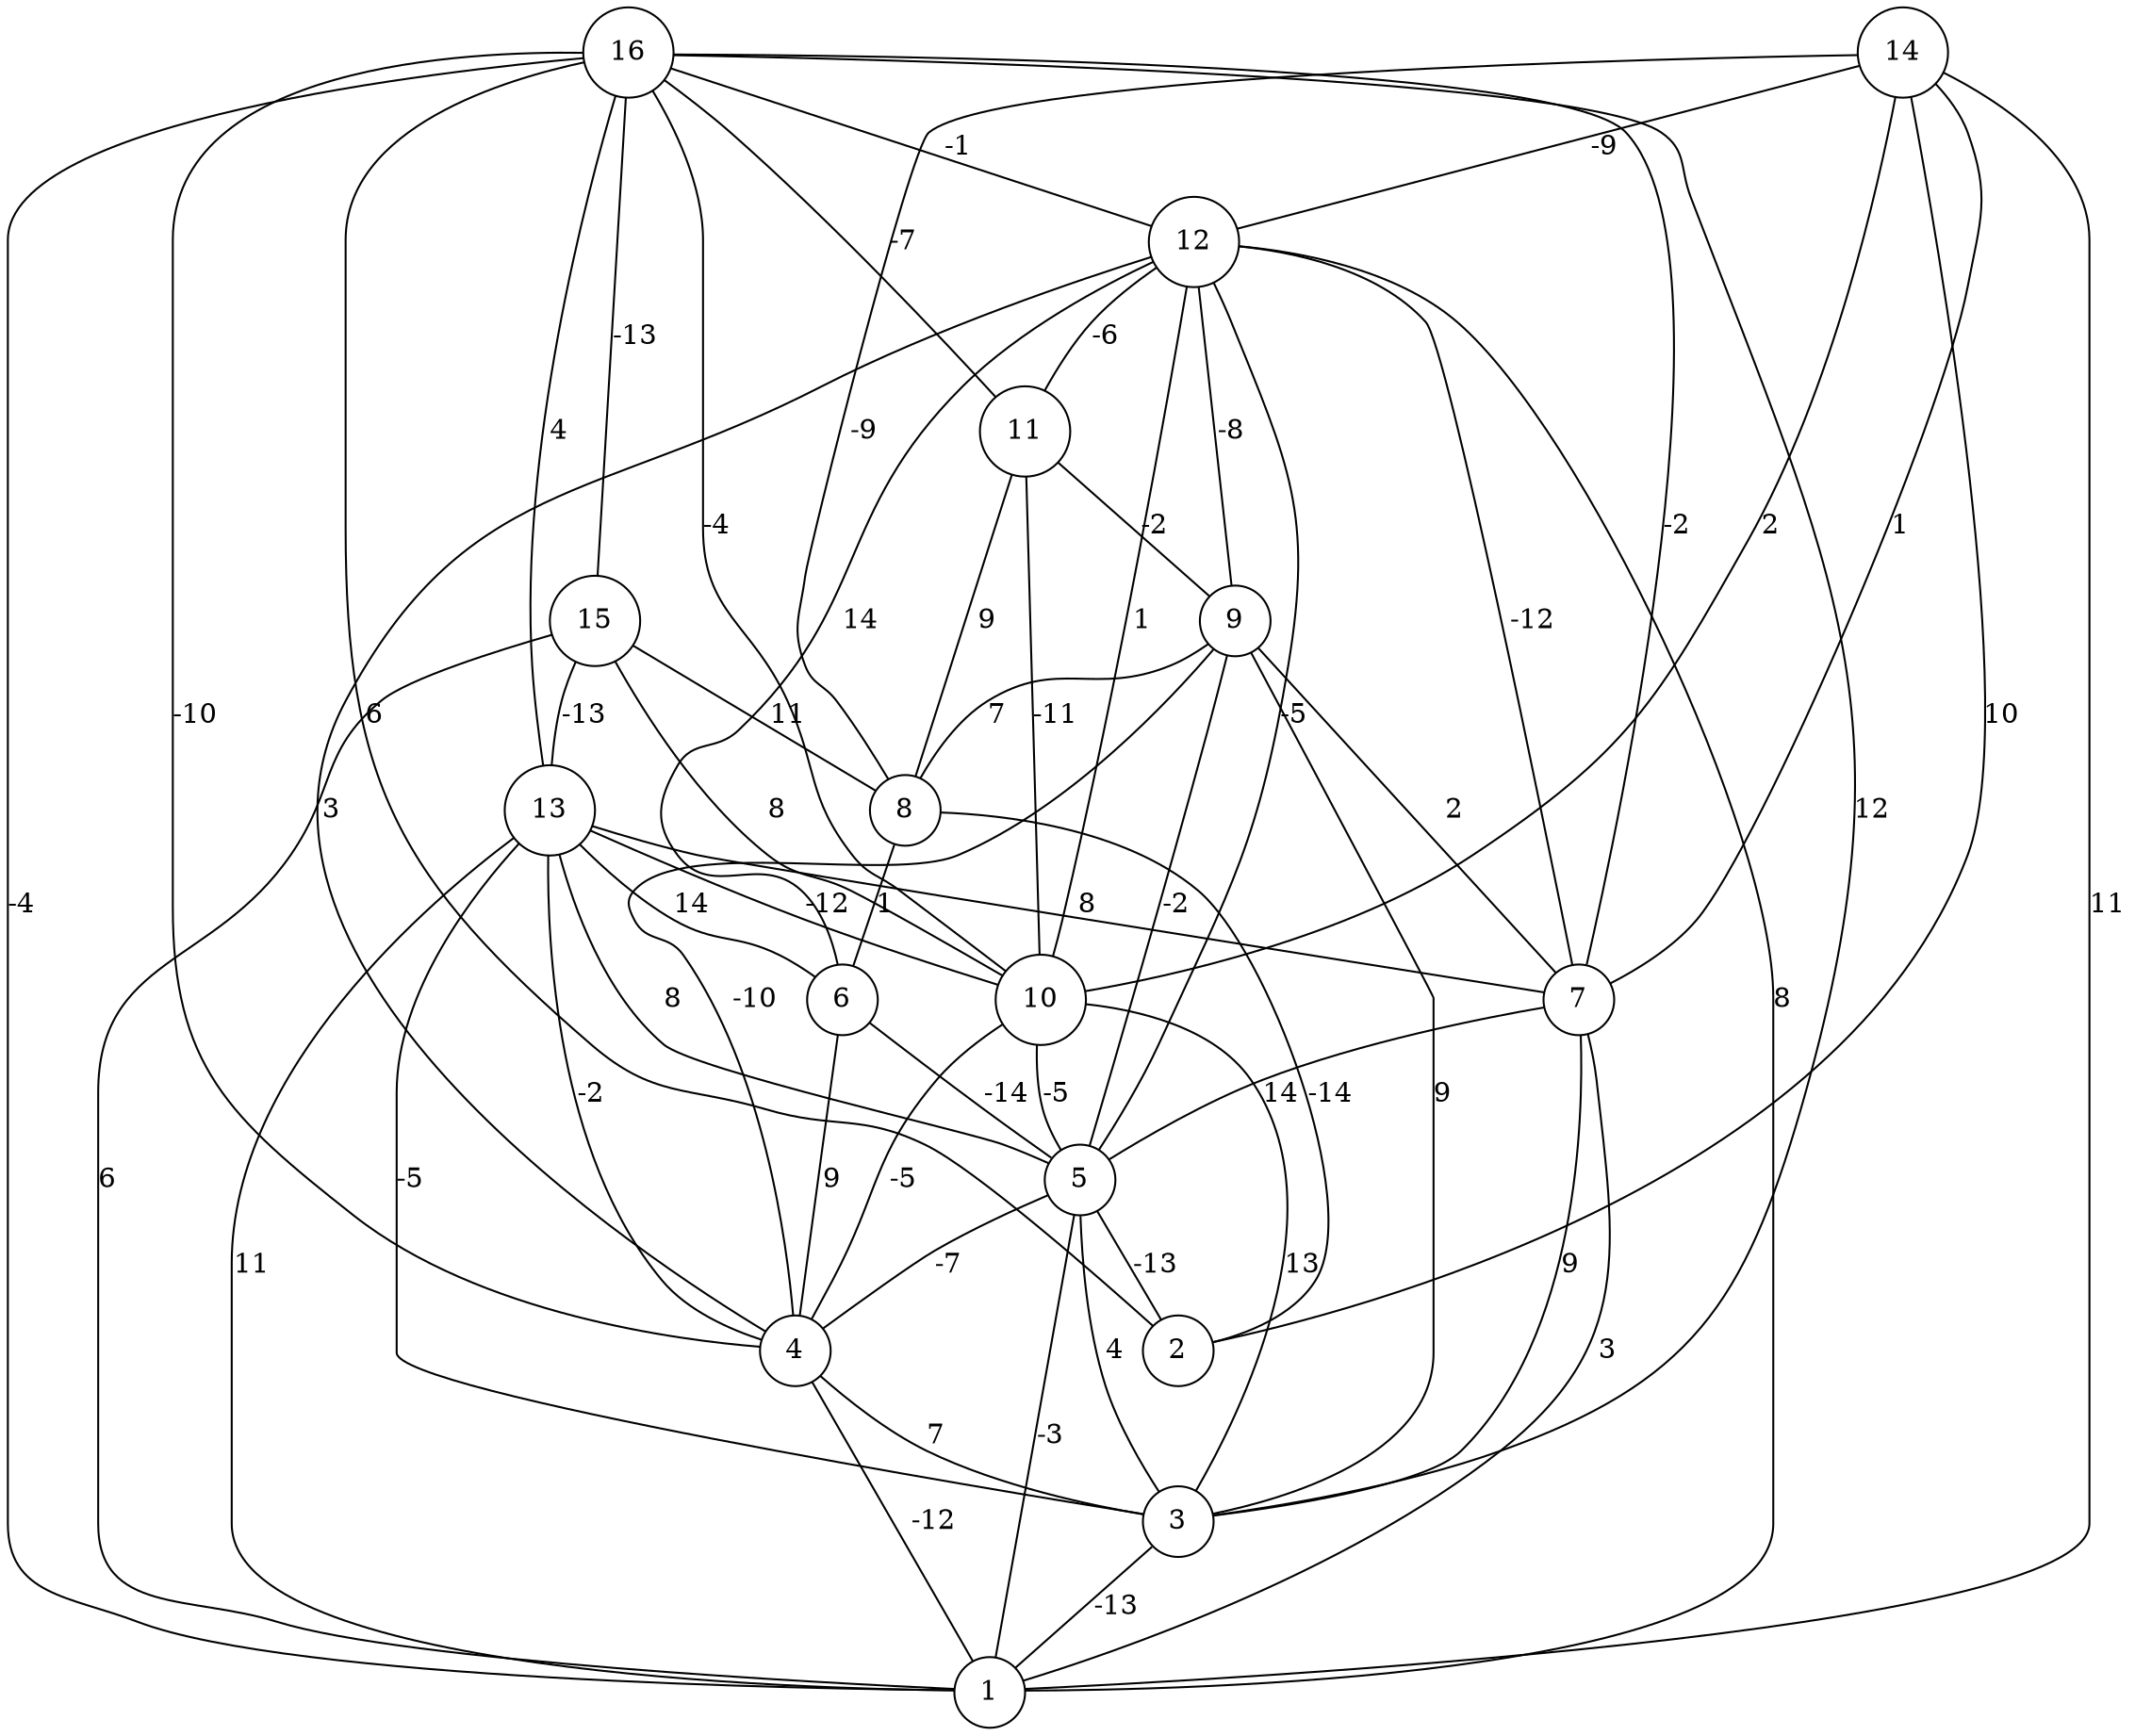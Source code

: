 graph { 
	 fontname="Helvetica,Arial,sans-serif" 
	 node [shape = circle]; 
	 16 -- 1 [label = "-4"];
	 16 -- 2 [label = "6"];
	 16 -- 3 [label = "12"];
	 16 -- 4 [label = "-10"];
	 16 -- 7 [label = "-2"];
	 16 -- 10 [label = "-4"];
	 16 -- 11 [label = "-7"];
	 16 -- 12 [label = "-1"];
	 16 -- 13 [label = "4"];
	 16 -- 15 [label = "-13"];
	 15 -- 1 [label = "6"];
	 15 -- 8 [label = "11"];
	 15 -- 10 [label = "8"];
	 15 -- 13 [label = "-13"];
	 14 -- 1 [label = "11"];
	 14 -- 2 [label = "10"];
	 14 -- 7 [label = "1"];
	 14 -- 8 [label = "-9"];
	 14 -- 10 [label = "2"];
	 14 -- 12 [label = "-9"];
	 13 -- 1 [label = "11"];
	 13 -- 3 [label = "-5"];
	 13 -- 4 [label = "-2"];
	 13 -- 5 [label = "8"];
	 13 -- 6 [label = "14"];
	 13 -- 7 [label = "8"];
	 13 -- 10 [label = "-12"];
	 12 -- 1 [label = "8"];
	 12 -- 4 [label = "3"];
	 12 -- 5 [label = "-5"];
	 12 -- 6 [label = "14"];
	 12 -- 7 [label = "-12"];
	 12 -- 9 [label = "-8"];
	 12 -- 10 [label = "1"];
	 12 -- 11 [label = "-6"];
	 11 -- 8 [label = "9"];
	 11 -- 9 [label = "-2"];
	 11 -- 10 [label = "-11"];
	 10 -- 3 [label = "13"];
	 10 -- 4 [label = "-5"];
	 10 -- 5 [label = "-5"];
	 9 -- 3 [label = "9"];
	 9 -- 4 [label = "-10"];
	 9 -- 5 [label = "-2"];
	 9 -- 7 [label = "2"];
	 9 -- 8 [label = "7"];
	 8 -- 2 [label = "-14"];
	 8 -- 6 [label = "1"];
	 7 -- 1 [label = "3"];
	 7 -- 3 [label = "9"];
	 7 -- 5 [label = "14"];
	 6 -- 4 [label = "9"];
	 6 -- 5 [label = "-14"];
	 5 -- 1 [label = "-3"];
	 5 -- 2 [label = "-13"];
	 5 -- 3 [label = "4"];
	 5 -- 4 [label = "-7"];
	 4 -- 1 [label = "-12"];
	 4 -- 3 [label = "7"];
	 3 -- 1 [label = "-13"];
	 1;
	 2;
	 3;
	 4;
	 5;
	 6;
	 7;
	 8;
	 9;
	 10;
	 11;
	 12;
	 13;
	 14;
	 15;
	 16;
}

